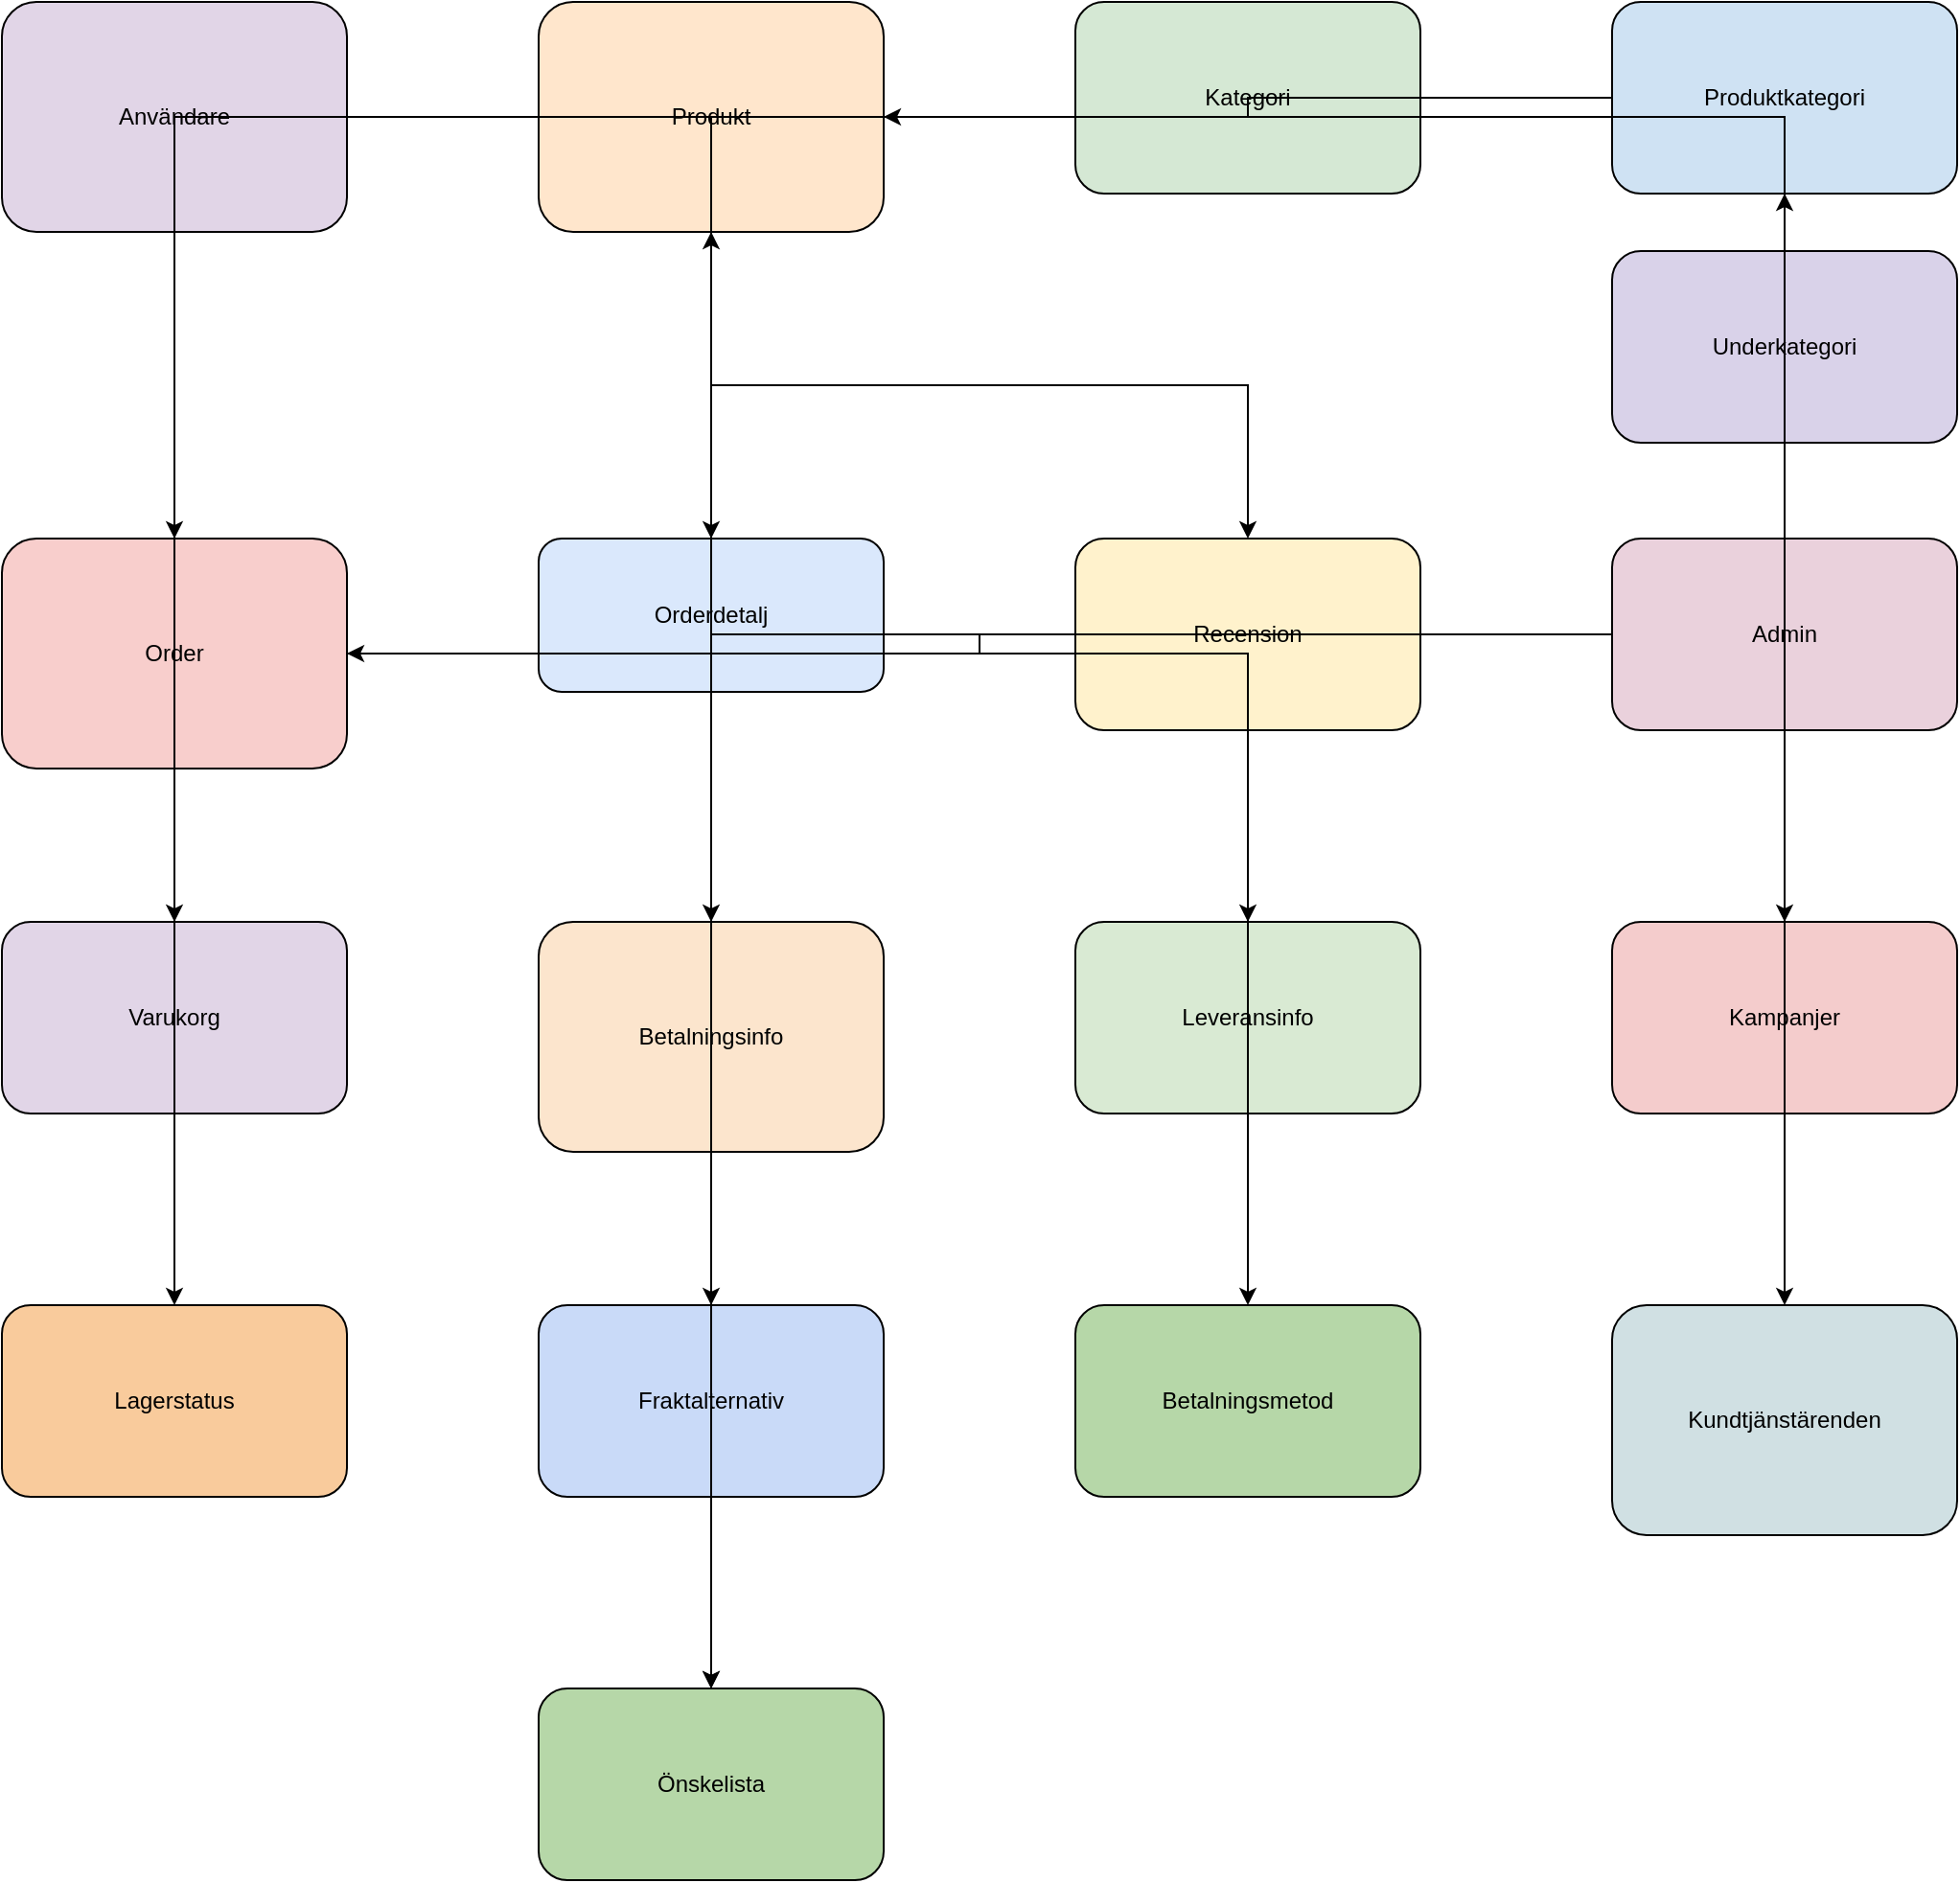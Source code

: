 <mxfile>
  <diagram>
    <mxGraphModel>
      <root>
        <mxCell id="0"/>
        <mxCell id="1" parent="0"/>
        
        <!-- Entitet: Användare -->
        <mxCell id="2" value="Användare" style="rounded=1;whiteSpace=wrap;html=1;fillColor=#E1D5E7;" vertex="1" parent="1">
          <mxGeometry x="20" y="20" width="180" height="120" as="geometry"/>
        </mxCell>

        <!-- Entitet: Produkt -->
        <mxCell id="3" value="Produkt" style="rounded=1;whiteSpace=wrap;html=1;fillColor=#FFE6CC;" vertex="1" parent="1">
          <mxGeometry x="300" y="20" width="180" height="120" as="geometry"/>
        </mxCell>

        <!-- Entitet: Kategori -->
        <mxCell id="4" value="Kategori" style="rounded=1;whiteSpace=wrap;html=1;fillColor=#D5E8D4;" vertex="1" parent="1">
          <mxGeometry x="580" y="20" width="180" height="100" as="geometry"/>
        </mxCell>

        <!-- Entitet: Order -->
        <mxCell id="5" value="Order" style="rounded=1;whiteSpace=wrap;html=1;fillColor=#F8CECC;" vertex="1" parent="1">
          <mxGeometry x="20" y="300" width="180" height="120" as="geometry"/>
        </mxCell>

        <!-- Entitet: Orderdetalj -->
        <mxCell id="6" value="Orderdetalj" style="rounded=1;whiteSpace=wrap;html=1;fillColor=#DAE8FC;" vertex="1" parent="1">
          <mxGeometry x="300" y="300" width="180" height="80" as="geometry"/>
        </mxCell>

        <!-- Entitet: Recension -->
        <mxCell id="7" value="Recension" style="rounded=1;whiteSpace=wrap;html=1;fillColor=#FFF2CC;" vertex="1" parent="1">
          <mxGeometry x="580" y="300" width="180" height="100" as="geometry"/>
        </mxCell>

        <!-- Relationer här - För demonstration, endast några exempel inkluderade -->
        <!-- Användare till Order -->
        <mxCell id="8" style="edgeStyle=orthogonalEdgeStyle;rounded=0;html=1;exitX=0.5;exitY=1;exitDx=0;exitDy=0;entryX=0.5;entryY=0;entryDx=0;entryDy=0;" edge="1" parent="1" source="2" target="5">
          <mxGeometry width="50" height="50" relative="1" as="geometry">
            <mxPoint x="110" y="410" as="targetPoint"/>
          </mxGeometry>
        </mxCell>

        <!-- Produkt till Recension -->
        <mxCell id="9" style="edgeStyle=orthogonalEdgeStyle;rounded=0;html=1;exitX=0.5;exitY=1;exitDx=0;exitDy=0;entryX=0.5;entryY=0;entryDx=0;entryDy=0;" edge="1" parent="1" source="3" target="7">
          <mxGeometry width="50" height="50" relative="1" as="geometry">
            <mxPoint x="390" y="410" as="targetPoint"/>
          </mxGeometry>
        </mxCell>

        <!-- Produkt till Orderdetalj -->
        <mxCell id="10" style="edgeStyle=orthogonalEdgeStyle;rounded=0;html=1;exitX=0.5;exitY=1;exitDx=0;exitDy=0;entryX=0.5;entryY=0;entryDx=0;entryDy=0;" edge="1" parent="1" source="3" target="6">
          <mxGeometry width="50" height="50" relative="1" as="geometry">
            <mxPoint x="390" y="370" as="targetPoint"/>
          </mxGeometry>
        </mxCell>

      <!-- Ny Entitet: Varukorg -->
        <mxCell id="11" value="Varukorg" style="rounded=1;whiteSpace=wrap;html=1;fillColor=#e1d5e7;" vertex="1" parent="1">
          <mxGeometry x="20" y="500" width="180" height="100" as="geometry"/>
        </mxCell>

        <!-- Ny Entitet: Betalningsinformation -->
        <mxCell id="12" value="Betalningsinfo" style="rounded=1;whiteSpace=wrap;html=1;fillColor=#fce5cd;" vertex="1" parent="1">
          <mxGeometry x="300" y="500" width="180" height="120" as="geometry"/>
        </mxCell>

        <!-- Ny Entitet: Leveransinformation -->
        <mxCell id="13" value="Leveransinfo" style="rounded=1;whiteSpace=wrap;html=1;fillColor=#d9ead3;" vertex="1" parent="1">
          <mxGeometry x="580" y="500" width="180" height="100" as="geometry"/>
        </mxCell>

        <!-- Relation: Användare till Varukorg (en-till-en, antagande) -->
        <mxCell id="14" style="edgeStyle=orthogonalEdgeStyle;rounded=0;html=1;" edge="1" parent="1" source="2" target="11">
          <mxGeometry relative="1" as="geometry"/>
        </mxCell>

        <!-- Relation: Order till Betalningsinformation (en-till-en, antagande) -->
        <mxCell id="15" style="edgeStyle=orthogonalEdgeStyle;rounded=0;html=1;" edge="1" parent="1" source="5" target="12">
          <mxGeometry relative="1" as="geometry"/>
        </mxCell>

        <!-- Relation: Order till Leveransinformation (en-till-en, antagande) -->
        <mxCell id="16" style="edgeStyle=orthogonalEdgeStyle;rounded=0;html=1;" edge="1" parent="1" source="5" target="13">
          <mxGeometry relative="1" as="geometry"/>
        </mxCell>

        <!-- Ny Entitet: Produktkategori -->
        <mxCell id="17" value="Produktkategori" style="rounded=1;whiteSpace=wrap;html=1;fillColor=#cfe2f3;" vertex="1" parent="1">
          <mxGeometry x="860" y="20" width="180" height="100" as="geometry"/>
        </mxCell>

        <!-- Ny Entitet: Underkategori -->
        <mxCell id="18" value="Underkategori" style="rounded=1;whiteSpace=wrap;html=1;fillColor=#d9d2e9;" vertex="1" parent="1">
          <mxGeometry x="860" y="150" width="180" height="100" as="geometry"/>
        </mxCell>

        <!-- Ny Entitet: Admin -->
        <mxCell id="19" value="Admin" style="rounded=1;whiteSpace=wrap;html=1;fillColor=#ead1dc;" vertex="1" parent="1">
          <mxGeometry x="860" y="300" width="180" height="100" as="geometry"/>
        </mxCell>

        <!-- Relation: Produktkategori till Produkt (en-till-många) -->
        <mxCell id="20" style="edgeStyle=orthogonalEdgeStyle;rounded=0;html=1;" edge="1" parent="1" source="17" target="3">
          <mxGeometry relative="1" as="geometry"/>
        </mxCell>

        <!-- Relation: Underkategori till Produktkategori (en-till-många) -->
        <mxCell id="21" style="edgeStyle=orthogonalEdgeStyle;rounded=0;html=1;" edge="1" parent="1" source="18" target="17">
          <mxGeometry relative="1" as="geometry"/>
        </mxCell>

        <!-- Relation: Admin till Produkt (en-till-många, antagande att admin kan hantera flera produkter) -->
        <mxCell id="22" style="edgeStyle=orthogonalEdgeStyle;rounded=0;html=1;" edge="1" parent="1" source="19" target="3">
          <mxGeometry relative="1" as="geometry"/>
        </mxCell>

        <!-- Relation: Admin till Order (en-till-många, antagande att admin kan hantera flera ordrar) -->
        <mxCell id="23" style="edgeStyle=orthogonalEdgeStyle;rounded=0;html=1;" edge="1" parent="1" source="19" target="5">
          <mxGeometry relative="1" as="geometry"/>
        </mxCell>

        <!-- Ny Entitet: Lagerstatus -->
        <mxCell id="24" value="Lagerstatus" style="rounded=1;whiteSpace=wrap;html=1;fillColor=#f9cb9c;" vertex="1" parent="1">
          <mxGeometry x="20" y="700" width="180" height="100" as="geometry"/>
        </mxCell>

        <!-- Ny Entitet: Fraktalternativ -->
        <mxCell id="25" value="Fraktalternativ" style="rounded=1;whiteSpace=wrap;html=1;fillColor=#c9daf8;" vertex="1" parent="1">
          <mxGeometry x="300" y="700" width="180" height="100" as="geometry"/>
        </mxCell>

        <!-- Ny Entitet: Betalningsmetod -->
        <mxCell id="26" value="Betalningsmetod" style="rounded=1;whiteSpace=wrap;html=1;fillColor=#b6d7a8;" vertex="1" parent="1">
          <mxGeometry x="580" y="700" width="180" height="100" as="geometry"/>
        </mxCell>

        <!-- Relation: Produkt till Lagerstatus (en-till-en) -->
        <mxCell id="27" style="edgeStyle=orthogonalEdgeStyle;rounded=0;html=1;" edge="1" parent="1" source="3" target="24">
          <mxGeometry relative="1" as="geometry"/>
        </mxCell>

        <!-- Relation: Order till Fraktalternativ (en-till-en) -->
        <mxCell id="28" style="edgeStyle=orthogonalEdgeStyle;rounded=0;html=1;" edge="1" parent="1" source="5" target="25">
          <mxGeometry relative="1" as="geometry"/>
        </mxCell>

        <!-- Relation: Order till Betalningsmetod (en-till-en) -->
        <mxCell id="29" style="edgeStyle=orthogonalEdgeStyle;rounded=0;html=1;" edge="1" parent="1" source="5" target="26">
          <mxGeometry relative="1" as="geometry"/>
        </mxCell>
   <!-- Ny Entitet: Kampanjer -->
        <mxCell id="30" value="Kampanjer" style="rounded=1;whiteSpace=wrap;html=1;fillColor=#f4cccc;" vertex="1" parent="1">
          <mxGeometry x="860" y="500" width="180" height="100" as="geometry"/>
        </mxCell>

        <!-- Ny Entitet: Kundtjänstärenden -->
        <mxCell id="31" value="Kundtjänstärenden" style="rounded=1;whiteSpace=wrap;html=1;fillColor=#d0e0e3;" vertex="1" parent="1">
          <mxGeometry x="860" y="700" width="180" height="120" as="geometry"/>
        </mxCell>

        <!-- Ny Entitet: Önskelista -->
        <mxCell id="32" value="Önskelista" style="rounded=1;whiteSpace=wrap;html=1;fillColor=#b6d7a8;" vertex="1" parent="1">
          <mxGeometry x="300" y="900" width="180" height="100" as="geometry"/>
        </mxCell>

        <!-- Relation: Användare till Kampanjer (många-till-många, antagande att användare kan prenumerera på flera kampanjer och kampanjer kan riktas till flera användare) -->
        <mxCell id="33" style="edgeStyle=orthogonalEdgeStyle;rounded=0;html=1;" edge="1" parent="1" source="2" target="30">
          <mxGeometry relative="1" as="geometry"/>
        </mxCell>

        <!-- Relation: Användare till Kundtjänstärenden (en-till-många, antagande att en användare kan ha flera ärenden) -->
        <mxCell id="34" style="edgeStyle=orthogonalEdgeStyle;rounded=0;html=1;" edge="1" parent="1" source="2" target="31">
          <mxGeometry relative="1" as="geometry"/>
        </mxCell>

        <!-- Relation: Användare till Önskelista (en-till-många, antagande att en användare kan ha flera önskelistor) -->
        <mxCell id="35" style="edgeStyle=orthogonalEdgeStyle;rounded=0;html=1;" edge="1" parent="1" source="2" target="32">
          <mxGeometry relative="1" as="geometry"/>
        </mxCell>

        <!-- Relation: Produkt till Önskelista (många-till-många, antagande att en önskelista kan innehålla flera produkter och en produkt kan finnas i flera önskelistor) -->
        <mxCell id="36" style="edgeStyle=orthogonalEdgeStyle;rounded=0;html=1;" edge="1" parent="1" source="3" target="32">
          <mxGeometry relative="1" as="geometry"/>
        </mxCell>

  

      </root>
    </mxGraphModel>
  </diagram>
</mxfile>
